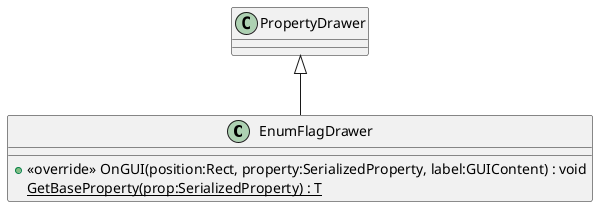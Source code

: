 @startuml
class EnumFlagDrawer {
    + <<override>> OnGUI(position:Rect, property:SerializedProperty, label:GUIContent) : void
    {static} GetBaseProperty(prop:SerializedProperty) : T
}
PropertyDrawer <|-- EnumFlagDrawer
@enduml
